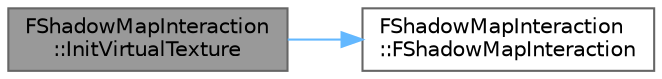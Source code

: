 digraph "FShadowMapInteraction::InitVirtualTexture"
{
 // INTERACTIVE_SVG=YES
 // LATEX_PDF_SIZE
  bgcolor="transparent";
  edge [fontname=Helvetica,fontsize=10,labelfontname=Helvetica,labelfontsize=10];
  node [fontname=Helvetica,fontsize=10,shape=box,height=0.2,width=0.4];
  rankdir="LR";
  Node1 [id="Node000001",label="FShadowMapInteraction\l::InitVirtualTexture",height=0.2,width=0.4,color="gray40", fillcolor="grey60", style="filled", fontcolor="black",tooltip=" "];
  Node1 -> Node2 [id="edge1_Node000001_Node000002",color="steelblue1",style="solid",tooltip=" "];
  Node2 [id="Node000002",label="FShadowMapInteraction\l::FShadowMapInteraction",height=0.2,width=0.4,color="grey40", fillcolor="white", style="filled",URL="$da/d8e/classFShadowMapInteraction.html#ad298d31b677d7a651e1a5742266d0675",tooltip="Default constructor."];
}
